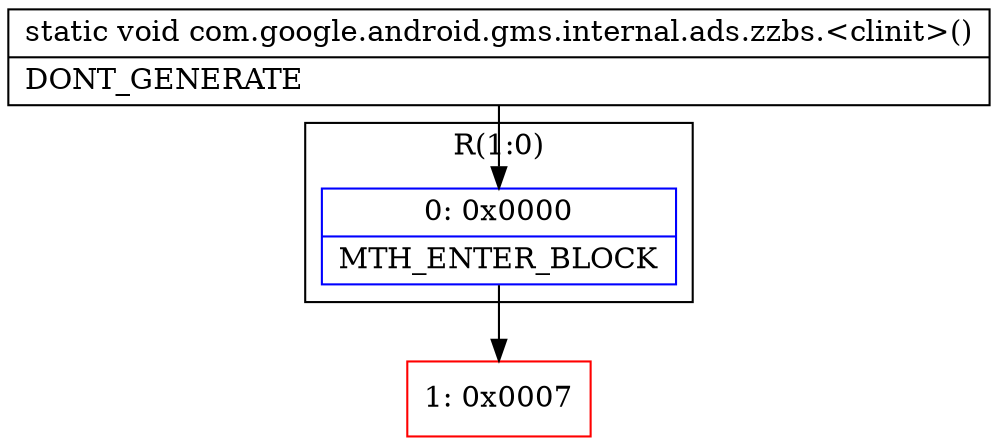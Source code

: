 digraph "CFG forcom.google.android.gms.internal.ads.zzbs.\<clinit\>()V" {
subgraph cluster_Region_263727738 {
label = "R(1:0)";
node [shape=record,color=blue];
Node_0 [shape=record,label="{0\:\ 0x0000|MTH_ENTER_BLOCK\l}"];
}
Node_1 [shape=record,color=red,label="{1\:\ 0x0007}"];
MethodNode[shape=record,label="{static void com.google.android.gms.internal.ads.zzbs.\<clinit\>()  | DONT_GENERATE\l}"];
MethodNode -> Node_0;
Node_0 -> Node_1;
}

